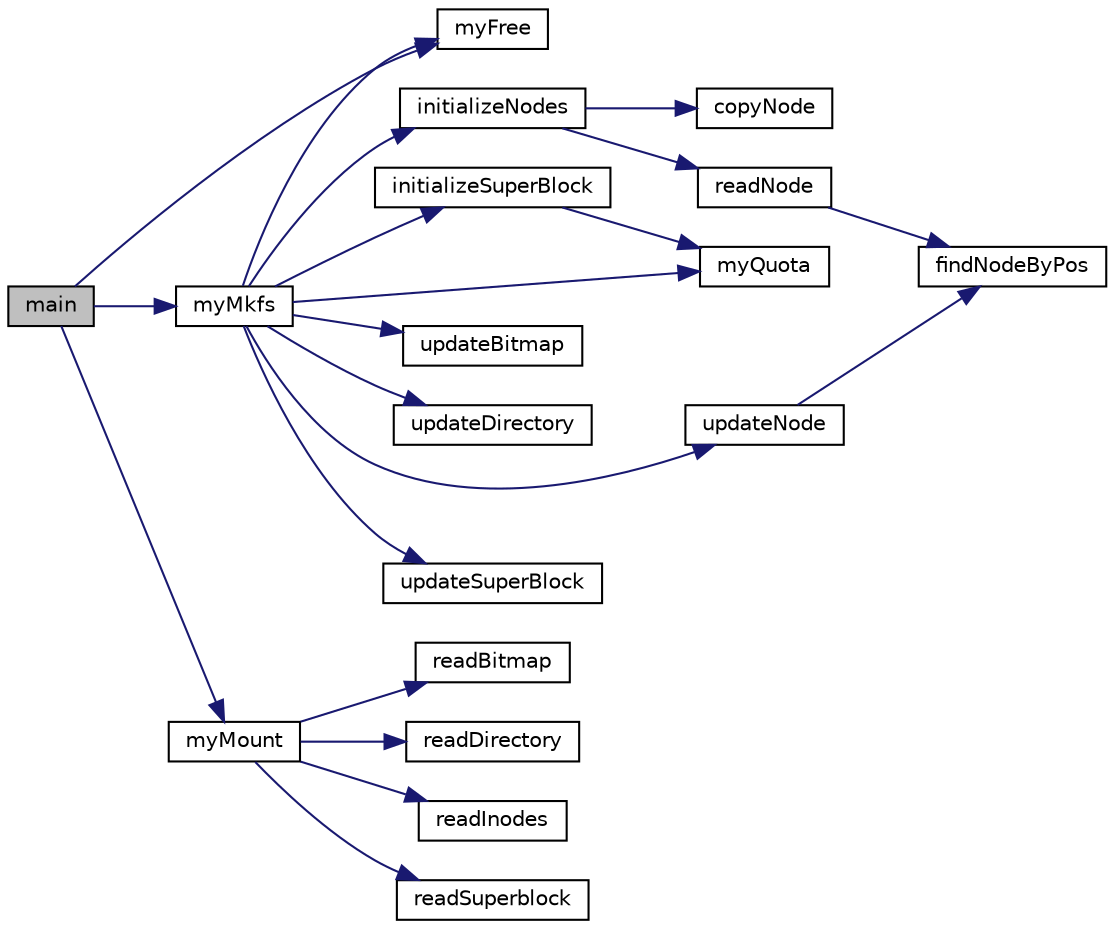 digraph "main"
{
 // LATEX_PDF_SIZE
  edge [fontname="Helvetica",fontsize="10",labelfontname="Helvetica",labelfontsize="10"];
  node [fontname="Helvetica",fontsize="10",shape=record];
  rankdir="LR";
  Node1 [label="main",height=0.2,width=0.4,color="black", fillcolor="grey75", style="filled", fontcolor="black",tooltip=" "];
  Node1 -> Node2 [color="midnightblue",fontsize="10",style="solid",fontname="Helvetica"];
  Node2 [label="myFree",height=0.2,width=0.4,color="black", fillcolor="white", style="filled",URL="$my_f_s_8c.html#a5033dc444a0b5ee35a266c27e3be61b1",tooltip="Free all the memory linked to the current FS."];
  Node1 -> Node3 [color="midnightblue",fontsize="10",style="solid",fontname="Helvetica"];
  Node3 [label="myMkfs",height=0.2,width=0.4,color="black", fillcolor="white", style="filled",URL="$my_f_s_8c.html#abec067f366fe2fae1a42695546914bd7",tooltip="Formats the current disk. Saves all the bitmap, super block and the directory."];
  Node3 -> Node4 [color="midnightblue",fontsize="10",style="solid",fontname="Helvetica"];
  Node4 [label="initializeNodes",height=0.2,width=0.4,color="black", fillcolor="white", style="filled",URL="$my_f_s_8c.html#a4a09fe4cf4a69374029484d028f2966e",tooltip="It reads the inodes from disk and store them in new structures myFileSystem->nodes[i]."];
  Node4 -> Node5 [color="midnightblue",fontsize="10",style="solid",fontname="Helvetica"];
  Node5 [label="copyNode",height=0.2,width=0.4,color="black", fillcolor="white", style="filled",URL="$my_f_s_8c.html#a80c2e58d7f693928a6139661060bbc9c",tooltip="Copies the content from one node to another."];
  Node4 -> Node6 [color="midnightblue",fontsize="10",style="solid",fontname="Helvetica"];
  Node6 [label="readNode",height=0.2,width=0.4,color="black", fillcolor="white", style="filled",URL="$my_f_s_8c.html#a352c4e7c2fb4b77d575fb5c973facebf",tooltip="Reads an inode from the backup file."];
  Node6 -> Node7 [color="midnightblue",fontsize="10",style="solid",fontname="Helvetica"];
  Node7 [label="findNodeByPos",height=0.2,width=0.4,color="black", fillcolor="white", style="filled",URL="$my_f_s_8c.html#ac7f7d46f16a740cc34ee97732a3c2ce0",tooltip="Computes the position (byte) of a given inode in the backup file."];
  Node3 -> Node8 [color="midnightblue",fontsize="10",style="solid",fontname="Helvetica"];
  Node8 [label="initializeSuperBlock",height=0.2,width=0.4,color="black", fillcolor="white", style="filled",URL="$my_f_s_8c.html#ab86389a5d5bd4f3e141b2e0eb5eb89d8",tooltip="Initializes the super block."];
  Node8 -> Node9 [color="midnightblue",fontsize="10",style="solid",fontname="Helvetica"];
  Node9 [label="myQuota",height=0.2,width=0.4,color="black", fillcolor="white", style="filled",URL="$my_f_s_8c.html#a981ed4427450f34422ee1448f9b12084",tooltip="Returns the number of free blocks in the FS, checking the bitmap."];
  Node3 -> Node2 [color="midnightblue",fontsize="10",style="solid",fontname="Helvetica"];
  Node3 -> Node9 [color="midnightblue",fontsize="10",style="solid",fontname="Helvetica"];
  Node3 -> Node10 [color="midnightblue",fontsize="10",style="solid",fontname="Helvetica"];
  Node10 [label="updateBitmap",height=0.2,width=0.4,color="black", fillcolor="white", style="filled",URL="$my_f_s_8c.html#ac7899d11630e97fd773d8c4a4bb6a234",tooltip="Writes all the information of the bitmap into the backup file."];
  Node3 -> Node11 [color="midnightblue",fontsize="10",style="solid",fontname="Helvetica"];
  Node11 [label="updateDirectory",height=0.2,width=0.4,color="black", fillcolor="white", style="filled",URL="$my_f_s_8c.html#a2c1016088ca1cbf39b59dbc60be0d77a",tooltip="Writes the informatin of the directory into the backup file."];
  Node3 -> Node12 [color="midnightblue",fontsize="10",style="solid",fontname="Helvetica"];
  Node12 [label="updateNode",height=0.2,width=0.4,color="black", fillcolor="white", style="filled",URL="$my_f_s_8c.html#a4b883c310e0116621ee5c38720cb9c20",tooltip="Writes all the information of an inode into the backup file."];
  Node12 -> Node7 [color="midnightblue",fontsize="10",style="solid",fontname="Helvetica"];
  Node3 -> Node13 [color="midnightblue",fontsize="10",style="solid",fontname="Helvetica"];
  Node13 [label="updateSuperBlock",height=0.2,width=0.4,color="black", fillcolor="white", style="filled",URL="$my_f_s_8c.html#a43942168c8950c2229109ecb1f87bd68",tooltip="Writes all the information of the superblock in the backup file."];
  Node1 -> Node14 [color="midnightblue",fontsize="10",style="solid",fontname="Helvetica"];
  Node14 [label="myMount",height=0.2,width=0.4,color="black", fillcolor="white", style="filled",URL="$my_f_s_8c.html#a138eedf7627a42cd2647f2ccf8ccbe7e",tooltip="Mounts the current disk. (Optional part of the lab assignment)"];
  Node14 -> Node15 [color="midnightblue",fontsize="10",style="solid",fontname="Helvetica"];
  Node15 [label="readBitmap",height=0.2,width=0.4,color="black", fillcolor="white", style="filled",URL="$my_f_s_8c.html#a8cb14727ad48d13f0dc5ab60e75cb6d8",tooltip=" "];
  Node14 -> Node16 [color="midnightblue",fontsize="10",style="solid",fontname="Helvetica"];
  Node16 [label="readDirectory",height=0.2,width=0.4,color="black", fillcolor="white", style="filled",URL="$my_f_s_8c.html#a8d06fd036d56c448ebd1aac93b9af171",tooltip=" "];
  Node14 -> Node17 [color="midnightblue",fontsize="10",style="solid",fontname="Helvetica"];
  Node17 [label="readInodes",height=0.2,width=0.4,color="black", fillcolor="white", style="filled",URL="$my_f_s_8c.html#a27ee348754bf2789ff48d650567388ff",tooltip=" "];
  Node14 -> Node18 [color="midnightblue",fontsize="10",style="solid",fontname="Helvetica"];
  Node18 [label="readSuperblock",height=0.2,width=0.4,color="black", fillcolor="white", style="filled",URL="$my_f_s_8c.html#aebd6de172662b11c0999cfa97f3c5e1c",tooltip=" "];
}
